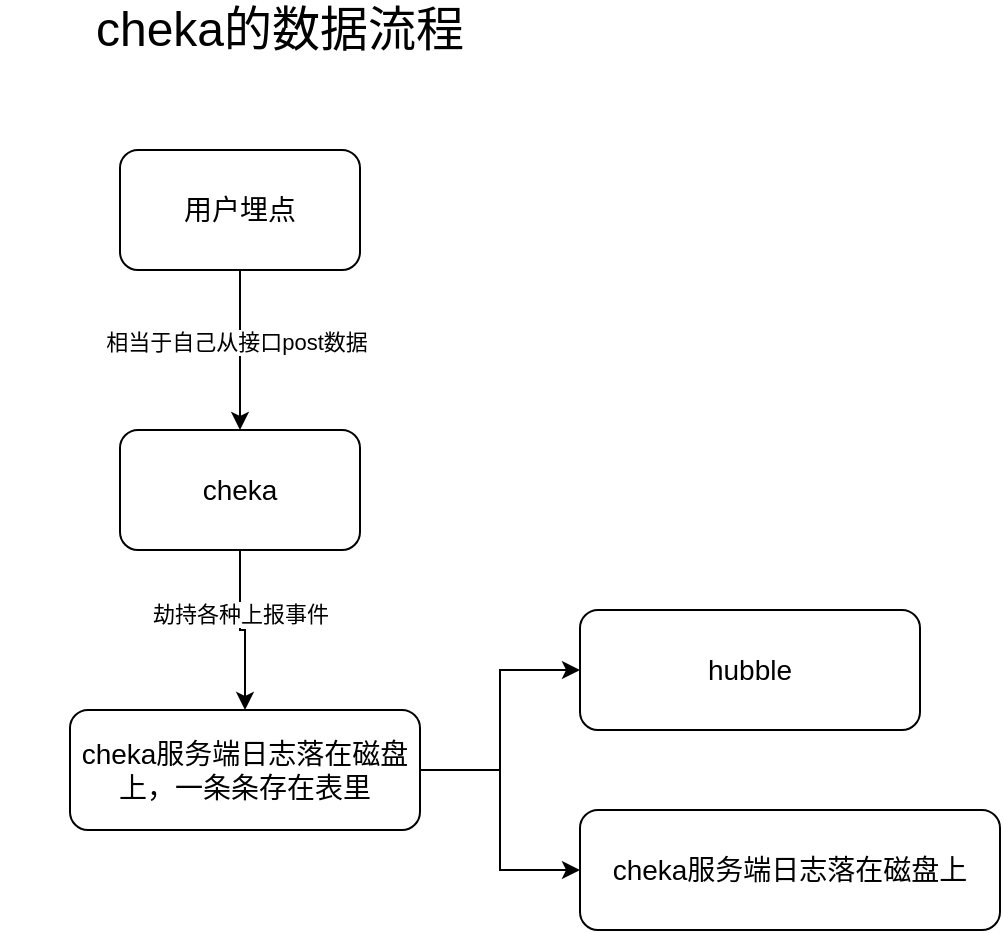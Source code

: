 <mxfile version="14.6.12" type="github">
  <diagram id="8Q8xeb0HI0jWzQi8_LTv" name="Page-1">
    <mxGraphModel dx="987" dy="621" grid="1" gridSize="10" guides="1" tooltips="1" connect="1" arrows="1" fold="1" page="1" pageScale="1" pageWidth="827" pageHeight="1169" math="0" shadow="0">
      <root>
        <mxCell id="0" />
        <mxCell id="1" parent="0" />
        <mxCell id="urFDt2Ocu5OXnpa5XnNP-5" value="" style="edgeStyle=orthogonalEdgeStyle;rounded=0;orthogonalLoop=1;jettySize=auto;html=1;" edge="1" parent="1" source="urFDt2Ocu5OXnpa5XnNP-2" target="urFDt2Ocu5OXnpa5XnNP-4">
          <mxGeometry relative="1" as="geometry" />
        </mxCell>
        <mxCell id="urFDt2Ocu5OXnpa5XnNP-10" value="相当于自己从接口post数据" style="edgeLabel;html=1;align=center;verticalAlign=middle;resizable=0;points=[];" vertex="1" connectable="0" parent="urFDt2Ocu5OXnpa5XnNP-5">
          <mxGeometry x="-0.1" y="-2" relative="1" as="geometry">
            <mxPoint as="offset" />
          </mxGeometry>
        </mxCell>
        <mxCell id="urFDt2Ocu5OXnpa5XnNP-2" value="&lt;font style=&quot;font-size: 14px&quot;&gt;用户埋点&lt;/font&gt;" style="rounded=1;whiteSpace=wrap;html=1;" vertex="1" parent="1">
          <mxGeometry x="110" y="90" width="120" height="60" as="geometry" />
        </mxCell>
        <mxCell id="urFDt2Ocu5OXnpa5XnNP-3" value="&lt;font style=&quot;font-size: 24px&quot;&gt;cheka的数据流程&lt;/font&gt;" style="text;html=1;strokeColor=none;fillColor=none;align=center;verticalAlign=middle;whiteSpace=wrap;rounded=0;" vertex="1" parent="1">
          <mxGeometry x="50" y="20" width="280" height="20" as="geometry" />
        </mxCell>
        <mxCell id="urFDt2Ocu5OXnpa5XnNP-7" value="" style="edgeStyle=orthogonalEdgeStyle;rounded=0;orthogonalLoop=1;jettySize=auto;html=1;" edge="1" parent="1" source="urFDt2Ocu5OXnpa5XnNP-4" target="urFDt2Ocu5OXnpa5XnNP-6">
          <mxGeometry relative="1" as="geometry" />
        </mxCell>
        <mxCell id="urFDt2Ocu5OXnpa5XnNP-8" value="劫持各种上报事件" style="edgeLabel;html=1;align=center;verticalAlign=middle;resizable=0;points=[];" vertex="1" connectable="0" parent="urFDt2Ocu5OXnpa5XnNP-7">
          <mxGeometry x="-0.225" relative="1" as="geometry">
            <mxPoint as="offset" />
          </mxGeometry>
        </mxCell>
        <mxCell id="urFDt2Ocu5OXnpa5XnNP-4" value="&lt;font style=&quot;font-size: 14px&quot;&gt;cheka&lt;/font&gt;" style="whiteSpace=wrap;html=1;rounded=1;" vertex="1" parent="1">
          <mxGeometry x="110" y="230" width="120" height="60" as="geometry" />
        </mxCell>
        <mxCell id="urFDt2Ocu5OXnpa5XnNP-12" value="" style="edgeStyle=orthogonalEdgeStyle;rounded=0;orthogonalLoop=1;jettySize=auto;html=1;" edge="1" parent="1" source="urFDt2Ocu5OXnpa5XnNP-6" target="urFDt2Ocu5OXnpa5XnNP-11">
          <mxGeometry relative="1" as="geometry">
            <Array as="points">
              <mxPoint x="300" y="400" />
              <mxPoint x="300" y="350" />
            </Array>
          </mxGeometry>
        </mxCell>
        <mxCell id="urFDt2Ocu5OXnpa5XnNP-6" value="&lt;font style=&quot;font-size: 14px&quot;&gt;cheka服务端日志落在磁盘上，一条条存在表里&lt;/font&gt;" style="whiteSpace=wrap;html=1;rounded=1;" vertex="1" parent="1">
          <mxGeometry x="85" y="370" width="175" height="60" as="geometry" />
        </mxCell>
        <mxCell id="urFDt2Ocu5OXnpa5XnNP-11" value="&lt;font style=&quot;font-size: 14px&quot;&gt;hubble&lt;/font&gt;" style="whiteSpace=wrap;html=1;rounded=1;" vertex="1" parent="1">
          <mxGeometry x="340" y="320" width="170" height="60" as="geometry" />
        </mxCell>
        <mxCell id="urFDt2Ocu5OXnpa5XnNP-19" value="" style="edgeStyle=orthogonalEdgeStyle;rounded=0;orthogonalLoop=1;jettySize=auto;html=1;" edge="1" parent="1" source="urFDt2Ocu5OXnpa5XnNP-6" target="urFDt2Ocu5OXnpa5XnNP-18">
          <mxGeometry relative="1" as="geometry" />
        </mxCell>
        <mxCell id="urFDt2Ocu5OXnpa5XnNP-18" value="&lt;font style=&quot;font-size: 14px&quot;&gt;cheka服务端日志落在磁盘上&lt;/font&gt;" style="whiteSpace=wrap;html=1;rounded=1;" vertex="1" parent="1">
          <mxGeometry x="340" y="420" width="210" height="60" as="geometry" />
        </mxCell>
      </root>
    </mxGraphModel>
  </diagram>
</mxfile>
